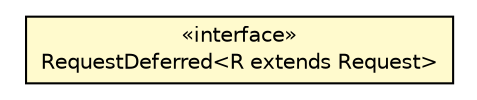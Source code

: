 #!/usr/local/bin/dot
#
# Class diagram 
# Generated by UMLGraph version R5_6-24-gf6e263 (http://www.umlgraph.org/)
#

digraph G {
	edge [fontname="Helvetica",fontsize=10,labelfontname="Helvetica",labelfontsize=10];
	node [fontname="Helvetica",fontsize=10,shape=plaintext];
	nodesep=0.25;
	ranksep=0.5;
	// io.reinert.requestor.RequestDeferred<R extends io.reinert.requestor.Request>
	c24044 [label=<<table title="io.reinert.requestor.RequestDeferred" border="0" cellborder="1" cellspacing="0" cellpadding="2" port="p" bgcolor="lemonChiffon" href="./RequestDeferred.html">
		<tr><td><table border="0" cellspacing="0" cellpadding="1">
<tr><td align="center" balign="center"> &#171;interface&#187; </td></tr>
<tr><td align="center" balign="center"> RequestDeferred&lt;R extends Request&gt; </td></tr>
		</table></td></tr>
		</table>>, URL="./RequestDeferred.html", fontname="Helvetica", fontcolor="black", fontsize=10.0];
}

